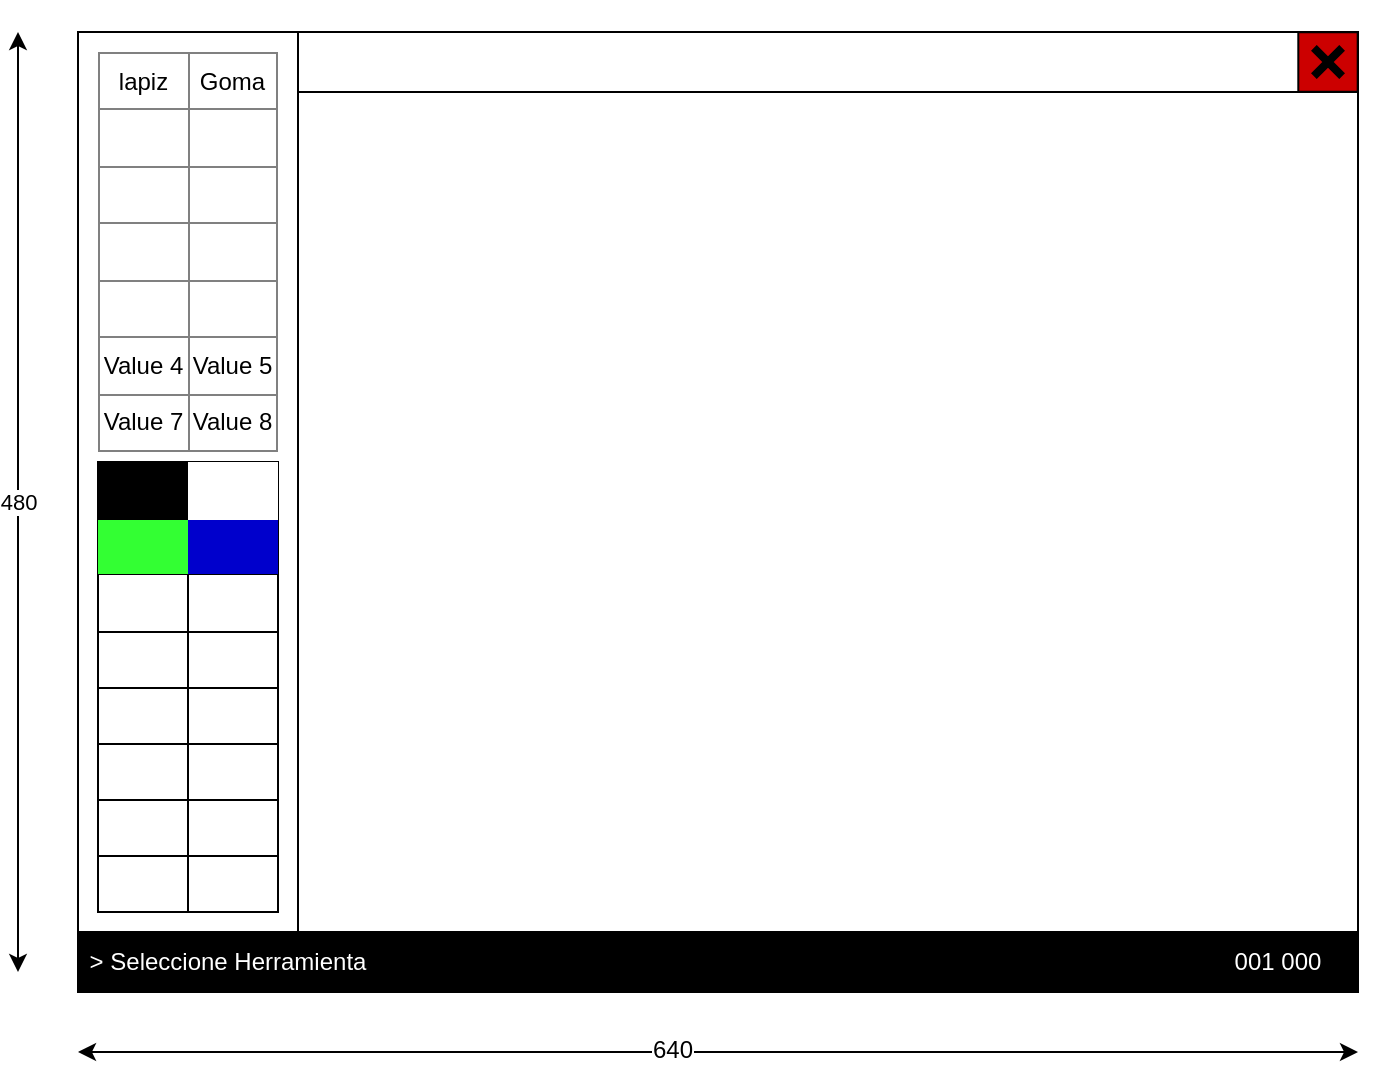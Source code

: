 <mxfile version="14.6.13" type="github">
  <diagram id="vnupTKT_s7-oRU77ES_9" name="Page-1">
    <mxGraphModel dx="910" dy="522" grid="1" gridSize="10" guides="1" tooltips="1" connect="1" arrows="1" fold="1" page="1" pageScale="1" pageWidth="827" pageHeight="1169" math="0" shadow="0">
      <root>
        <mxCell id="0" />
        <mxCell id="1" parent="0" />
        <mxCell id="NzL9fyNju561TQUgWMmM-1" value="" style="rounded=0;whiteSpace=wrap;html=1;" parent="1" vertex="1">
          <mxGeometry x="100" y="20" width="640" height="480" as="geometry" />
        </mxCell>
        <mxCell id="NzL9fyNju561TQUgWMmM-2" value="" style="endArrow=classic;startArrow=classic;html=1;" parent="1" edge="1">
          <mxGeometry width="50" height="50" relative="1" as="geometry">
            <mxPoint x="100" y="530" as="sourcePoint" />
            <mxPoint x="740" y="530" as="targetPoint" />
          </mxGeometry>
        </mxCell>
        <mxCell id="NzL9fyNju561TQUgWMmM-3" value="640" style="text;html=1;align=center;verticalAlign=middle;resizable=0;points=[];;labelBackgroundColor=#ffffff;" parent="NzL9fyNju561TQUgWMmM-2" vertex="1" connectable="0">
          <mxGeometry x="-0.073" y="1" relative="1" as="geometry">
            <mxPoint as="offset" />
          </mxGeometry>
        </mxCell>
        <mxCell id="NzL9fyNju561TQUgWMmM-4" value="480" style="endArrow=classic;startArrow=classic;html=1;" parent="1" edge="1">
          <mxGeometry width="50" height="50" relative="1" as="geometry">
            <mxPoint x="70" y="490" as="sourcePoint" />
            <mxPoint x="70" y="20" as="targetPoint" />
          </mxGeometry>
        </mxCell>
        <mxCell id="NzL9fyNju561TQUgWMmM-5" value="" style="rounded=0;whiteSpace=wrap;html=1;strokeColor=#000000;fillColor=#000000;" parent="1" vertex="1">
          <mxGeometry x="100" y="470" width="640" height="30" as="geometry" />
        </mxCell>
        <mxCell id="NzL9fyNju561TQUgWMmM-6" value="001 000" style="text;html=1;strokeColor=none;fillColor=none;align=center;verticalAlign=middle;whiteSpace=wrap;rounded=0;fontColor=#FFFFFF;" parent="1" vertex="1">
          <mxGeometry x="660" y="475" width="80" height="20" as="geometry" />
        </mxCell>
        <mxCell id="NzL9fyNju561TQUgWMmM-7" value="&amp;gt; Seleccione Herramienta" style="text;html=1;strokeColor=none;fillColor=none;align=center;verticalAlign=middle;whiteSpace=wrap;rounded=0;fontColor=#FFFFFF;" parent="1" vertex="1">
          <mxGeometry x="100" y="475" width="150" height="20" as="geometry" />
        </mxCell>
        <mxCell id="NzL9fyNju561TQUgWMmM-8" value="" style="rounded=0;whiteSpace=wrap;html=1;strokeColor=#000000;fillColor=#FFFFFF;fontColor=#FFFFFF;" parent="1" vertex="1">
          <mxGeometry x="100" y="20" width="110" height="450" as="geometry" />
        </mxCell>
        <mxCell id="NzL9fyNju561TQUgWMmM-9" value="" style="rounded=0;whiteSpace=wrap;html=1;strokeColor=#000000;fillColor=#FFFFFF;fontColor=#FFFFFF;" parent="1" vertex="1">
          <mxGeometry x="210" y="20" width="530" height="30" as="geometry" />
        </mxCell>
        <mxCell id="NzL9fyNju561TQUgWMmM-11" value="" style="shape=mxgraph.bpmn.shape;html=1;verticalLabelPosition=bottom;labelBackgroundColor=#ffffff;verticalAlign=top;align=center;perimeter=rhombusPerimeter;background=gateway;outlineConnect=0;outline=none;symbol=parallelGw;strokeColor=#000000;fillColor=#CC0000;fontColor=#FFFFFF;rotation=45;" parent="1" vertex="1">
          <mxGeometry x="704" y="14" width="42" height="42" as="geometry" />
        </mxCell>
        <mxCell id="NzL9fyNju561TQUgWMmM-13" value="&lt;table border=&quot;1&quot; width=&quot;100%&quot; style=&quot;width: 100% ; height: 100% ; border-collapse: collapse&quot;&gt;&lt;tbody&gt;&lt;tr&gt;&lt;td align=&quot;center&quot;&gt;lapiz&lt;/td&gt;&lt;td align=&quot;center&quot;&gt;Goma&lt;/td&gt;&lt;/tr&gt;&lt;tr&gt;&lt;td&gt;&lt;br&gt;&lt;/td&gt;&lt;td&gt;&lt;br&gt;&lt;/td&gt;&lt;/tr&gt;&lt;tr&gt;&lt;td&gt;&lt;br&gt;&lt;/td&gt;&lt;td&gt;&lt;br&gt;&lt;/td&gt;&lt;/tr&gt;&lt;tr&gt;&lt;td&gt;&lt;br&gt;&lt;/td&gt;&lt;td&gt;&lt;br&gt;&lt;/td&gt;&lt;/tr&gt;&lt;tr&gt;&lt;td&gt;&lt;br&gt;&lt;/td&gt;&lt;td&gt;&lt;br&gt;&lt;/td&gt;&lt;/tr&gt;&lt;tr&gt;&lt;td align=&quot;center&quot;&gt;Value 4&lt;/td&gt;&lt;td align=&quot;center&quot;&gt;Value 5&lt;/td&gt;&lt;/tr&gt;&lt;tr&gt;&lt;td align=&quot;center&quot;&gt;Value 7&lt;/td&gt;&lt;td align=&quot;center&quot;&gt;Value 8&lt;/td&gt;&lt;/tr&gt;&lt;/tbody&gt;&lt;/table&gt;" style="text;html=1;strokeColor=none;fillColor=none;overflow=fill;fontColor=#000000;" parent="1" vertex="1">
          <mxGeometry x="110" y="30" width="90" height="200" as="geometry" />
        </mxCell>
        <mxCell id="YWCkM9Tn2oEFoX5e-vl0-1" value="" style="shape=table;html=1;whiteSpace=wrap;startSize=0;container=1;collapsible=0;childLayout=tableLayout;" vertex="1" parent="1">
          <mxGeometry x="110" y="235" width="90" height="225" as="geometry" />
        </mxCell>
        <mxCell id="YWCkM9Tn2oEFoX5e-vl0-2" value="" style="shape=partialRectangle;html=1;whiteSpace=wrap;collapsible=0;dropTarget=0;pointerEvents=0;fillColor=none;top=0;left=0;bottom=0;right=0;points=[[0,0.5],[1,0.5]];portConstraint=eastwest;" vertex="1" parent="YWCkM9Tn2oEFoX5e-vl0-1">
          <mxGeometry width="90" height="29" as="geometry" />
        </mxCell>
        <mxCell id="YWCkM9Tn2oEFoX5e-vl0-3" value="" style="shape=partialRectangle;html=1;whiteSpace=wrap;connectable=0;overflow=hidden;top=0;left=0;bottom=0;right=0;fillColor=#000000;" vertex="1" parent="YWCkM9Tn2oEFoX5e-vl0-2">
          <mxGeometry width="45" height="29" as="geometry" />
        </mxCell>
        <mxCell id="YWCkM9Tn2oEFoX5e-vl0-4" value="" style="shape=partialRectangle;html=1;whiteSpace=wrap;connectable=0;overflow=hidden;top=0;left=0;bottom=0;right=0;fillColor=#FFFFFF;" vertex="1" parent="YWCkM9Tn2oEFoX5e-vl0-2">
          <mxGeometry x="45" width="45" height="29" as="geometry" />
        </mxCell>
        <mxCell id="YWCkM9Tn2oEFoX5e-vl0-5" value="" style="shape=partialRectangle;html=1;whiteSpace=wrap;collapsible=0;dropTarget=0;pointerEvents=0;fillColor=none;top=0;left=0;bottom=0;right=0;points=[[0,0.5],[1,0.5]];portConstraint=eastwest;" vertex="1" parent="YWCkM9Tn2oEFoX5e-vl0-1">
          <mxGeometry y="29" width="90" height="27" as="geometry" />
        </mxCell>
        <mxCell id="YWCkM9Tn2oEFoX5e-vl0-6" value="" style="shape=partialRectangle;html=1;whiteSpace=wrap;connectable=0;overflow=hidden;top=0;left=0;bottom=0;right=0;fillColor=#33FF33;" vertex="1" parent="YWCkM9Tn2oEFoX5e-vl0-5">
          <mxGeometry width="45" height="27" as="geometry" />
        </mxCell>
        <mxCell id="YWCkM9Tn2oEFoX5e-vl0-7" value="" style="shape=partialRectangle;html=1;whiteSpace=wrap;connectable=0;overflow=hidden;top=0;left=0;bottom=0;right=0;fillColor=#0000CC;" vertex="1" parent="YWCkM9Tn2oEFoX5e-vl0-5">
          <mxGeometry x="45" width="45" height="27" as="geometry" />
        </mxCell>
        <mxCell id="YWCkM9Tn2oEFoX5e-vl0-8" value="" style="shape=partialRectangle;html=1;whiteSpace=wrap;collapsible=0;dropTarget=0;pointerEvents=0;fillColor=none;top=0;left=0;bottom=0;right=0;points=[[0,0.5],[1,0.5]];portConstraint=eastwest;" vertex="1" parent="YWCkM9Tn2oEFoX5e-vl0-1">
          <mxGeometry y="56" width="90" height="29" as="geometry" />
        </mxCell>
        <mxCell id="YWCkM9Tn2oEFoX5e-vl0-9" value="" style="shape=partialRectangle;html=1;whiteSpace=wrap;connectable=0;overflow=hidden;fillColor=none;top=0;left=0;bottom=0;right=0;" vertex="1" parent="YWCkM9Tn2oEFoX5e-vl0-8">
          <mxGeometry width="45" height="29" as="geometry" />
        </mxCell>
        <mxCell id="YWCkM9Tn2oEFoX5e-vl0-10" value="" style="shape=partialRectangle;html=1;whiteSpace=wrap;connectable=0;overflow=hidden;fillColor=none;top=0;left=0;bottom=0;right=0;" vertex="1" parent="YWCkM9Tn2oEFoX5e-vl0-8">
          <mxGeometry x="45" width="45" height="29" as="geometry" />
        </mxCell>
        <mxCell id="YWCkM9Tn2oEFoX5e-vl0-11" value="" style="shape=partialRectangle;html=1;whiteSpace=wrap;collapsible=0;dropTarget=0;pointerEvents=0;fillColor=none;top=0;left=0;bottom=0;right=0;points=[[0,0.5],[1,0.5]];portConstraint=eastwest;" vertex="1" parent="YWCkM9Tn2oEFoX5e-vl0-1">
          <mxGeometry y="85" width="90" height="28" as="geometry" />
        </mxCell>
        <mxCell id="YWCkM9Tn2oEFoX5e-vl0-12" value="" style="shape=partialRectangle;html=1;whiteSpace=wrap;connectable=0;overflow=hidden;fillColor=none;top=0;left=0;bottom=0;right=0;" vertex="1" parent="YWCkM9Tn2oEFoX5e-vl0-11">
          <mxGeometry width="45" height="28" as="geometry" />
        </mxCell>
        <mxCell id="YWCkM9Tn2oEFoX5e-vl0-13" value="" style="shape=partialRectangle;html=1;whiteSpace=wrap;connectable=0;overflow=hidden;fillColor=none;top=0;left=0;bottom=0;right=0;" vertex="1" parent="YWCkM9Tn2oEFoX5e-vl0-11">
          <mxGeometry x="45" width="45" height="28" as="geometry" />
        </mxCell>
        <mxCell id="YWCkM9Tn2oEFoX5e-vl0-14" value="" style="shape=partialRectangle;html=1;whiteSpace=wrap;collapsible=0;dropTarget=0;pointerEvents=0;fillColor=none;top=0;left=0;bottom=0;right=0;points=[[0,0.5],[1,0.5]];portConstraint=eastwest;" vertex="1" parent="YWCkM9Tn2oEFoX5e-vl0-1">
          <mxGeometry y="113" width="90" height="28" as="geometry" />
        </mxCell>
        <mxCell id="YWCkM9Tn2oEFoX5e-vl0-15" value="" style="shape=partialRectangle;html=1;whiteSpace=wrap;connectable=0;overflow=hidden;fillColor=none;top=0;left=0;bottom=0;right=0;" vertex="1" parent="YWCkM9Tn2oEFoX5e-vl0-14">
          <mxGeometry width="45" height="28" as="geometry" />
        </mxCell>
        <mxCell id="YWCkM9Tn2oEFoX5e-vl0-16" value="" style="shape=partialRectangle;html=1;whiteSpace=wrap;connectable=0;overflow=hidden;fillColor=none;top=0;left=0;bottom=0;right=0;" vertex="1" parent="YWCkM9Tn2oEFoX5e-vl0-14">
          <mxGeometry x="45" width="45" height="28" as="geometry" />
        </mxCell>
        <mxCell id="YWCkM9Tn2oEFoX5e-vl0-17" value="" style="shape=partialRectangle;html=1;whiteSpace=wrap;collapsible=0;dropTarget=0;pointerEvents=0;fillColor=none;top=0;left=0;bottom=0;right=0;points=[[0,0.5],[1,0.5]];portConstraint=eastwest;" vertex="1" parent="YWCkM9Tn2oEFoX5e-vl0-1">
          <mxGeometry y="141" width="90" height="28" as="geometry" />
        </mxCell>
        <mxCell id="YWCkM9Tn2oEFoX5e-vl0-18" value="" style="shape=partialRectangle;html=1;whiteSpace=wrap;connectable=0;overflow=hidden;fillColor=none;top=0;left=0;bottom=0;right=0;" vertex="1" parent="YWCkM9Tn2oEFoX5e-vl0-17">
          <mxGeometry width="45" height="28" as="geometry" />
        </mxCell>
        <mxCell id="YWCkM9Tn2oEFoX5e-vl0-19" value="" style="shape=partialRectangle;html=1;whiteSpace=wrap;connectable=0;overflow=hidden;fillColor=none;top=0;left=0;bottom=0;right=0;" vertex="1" parent="YWCkM9Tn2oEFoX5e-vl0-17">
          <mxGeometry x="45" width="45" height="28" as="geometry" />
        </mxCell>
        <mxCell id="YWCkM9Tn2oEFoX5e-vl0-20" value="" style="shape=partialRectangle;html=1;whiteSpace=wrap;collapsible=0;dropTarget=0;pointerEvents=0;fillColor=none;top=0;left=0;bottom=0;right=0;points=[[0,0.5],[1,0.5]];portConstraint=eastwest;" vertex="1" parent="YWCkM9Tn2oEFoX5e-vl0-1">
          <mxGeometry y="169" width="90" height="28" as="geometry" />
        </mxCell>
        <mxCell id="YWCkM9Tn2oEFoX5e-vl0-21" value="" style="shape=partialRectangle;html=1;whiteSpace=wrap;connectable=0;overflow=hidden;fillColor=none;top=0;left=0;bottom=0;right=0;" vertex="1" parent="YWCkM9Tn2oEFoX5e-vl0-20">
          <mxGeometry width="45" height="28" as="geometry" />
        </mxCell>
        <mxCell id="YWCkM9Tn2oEFoX5e-vl0-22" value="" style="shape=partialRectangle;html=1;whiteSpace=wrap;connectable=0;overflow=hidden;fillColor=none;top=0;left=0;bottom=0;right=0;" vertex="1" parent="YWCkM9Tn2oEFoX5e-vl0-20">
          <mxGeometry x="45" width="45" height="28" as="geometry" />
        </mxCell>
        <mxCell id="YWCkM9Tn2oEFoX5e-vl0-23" value="" style="shape=partialRectangle;html=1;whiteSpace=wrap;collapsible=0;dropTarget=0;pointerEvents=0;fillColor=none;top=0;left=0;bottom=0;right=0;points=[[0,0.5],[1,0.5]];portConstraint=eastwest;" vertex="1" parent="YWCkM9Tn2oEFoX5e-vl0-1">
          <mxGeometry y="197" width="90" height="28" as="geometry" />
        </mxCell>
        <mxCell id="YWCkM9Tn2oEFoX5e-vl0-24" value="" style="shape=partialRectangle;html=1;whiteSpace=wrap;connectable=0;overflow=hidden;fillColor=none;top=0;left=0;bottom=0;right=0;" vertex="1" parent="YWCkM9Tn2oEFoX5e-vl0-23">
          <mxGeometry width="45" height="28" as="geometry" />
        </mxCell>
        <mxCell id="YWCkM9Tn2oEFoX5e-vl0-25" value="" style="shape=partialRectangle;html=1;whiteSpace=wrap;connectable=0;overflow=hidden;fillColor=none;top=0;left=0;bottom=0;right=0;" vertex="1" parent="YWCkM9Tn2oEFoX5e-vl0-23">
          <mxGeometry x="45" width="45" height="28" as="geometry" />
        </mxCell>
      </root>
    </mxGraphModel>
  </diagram>
</mxfile>
